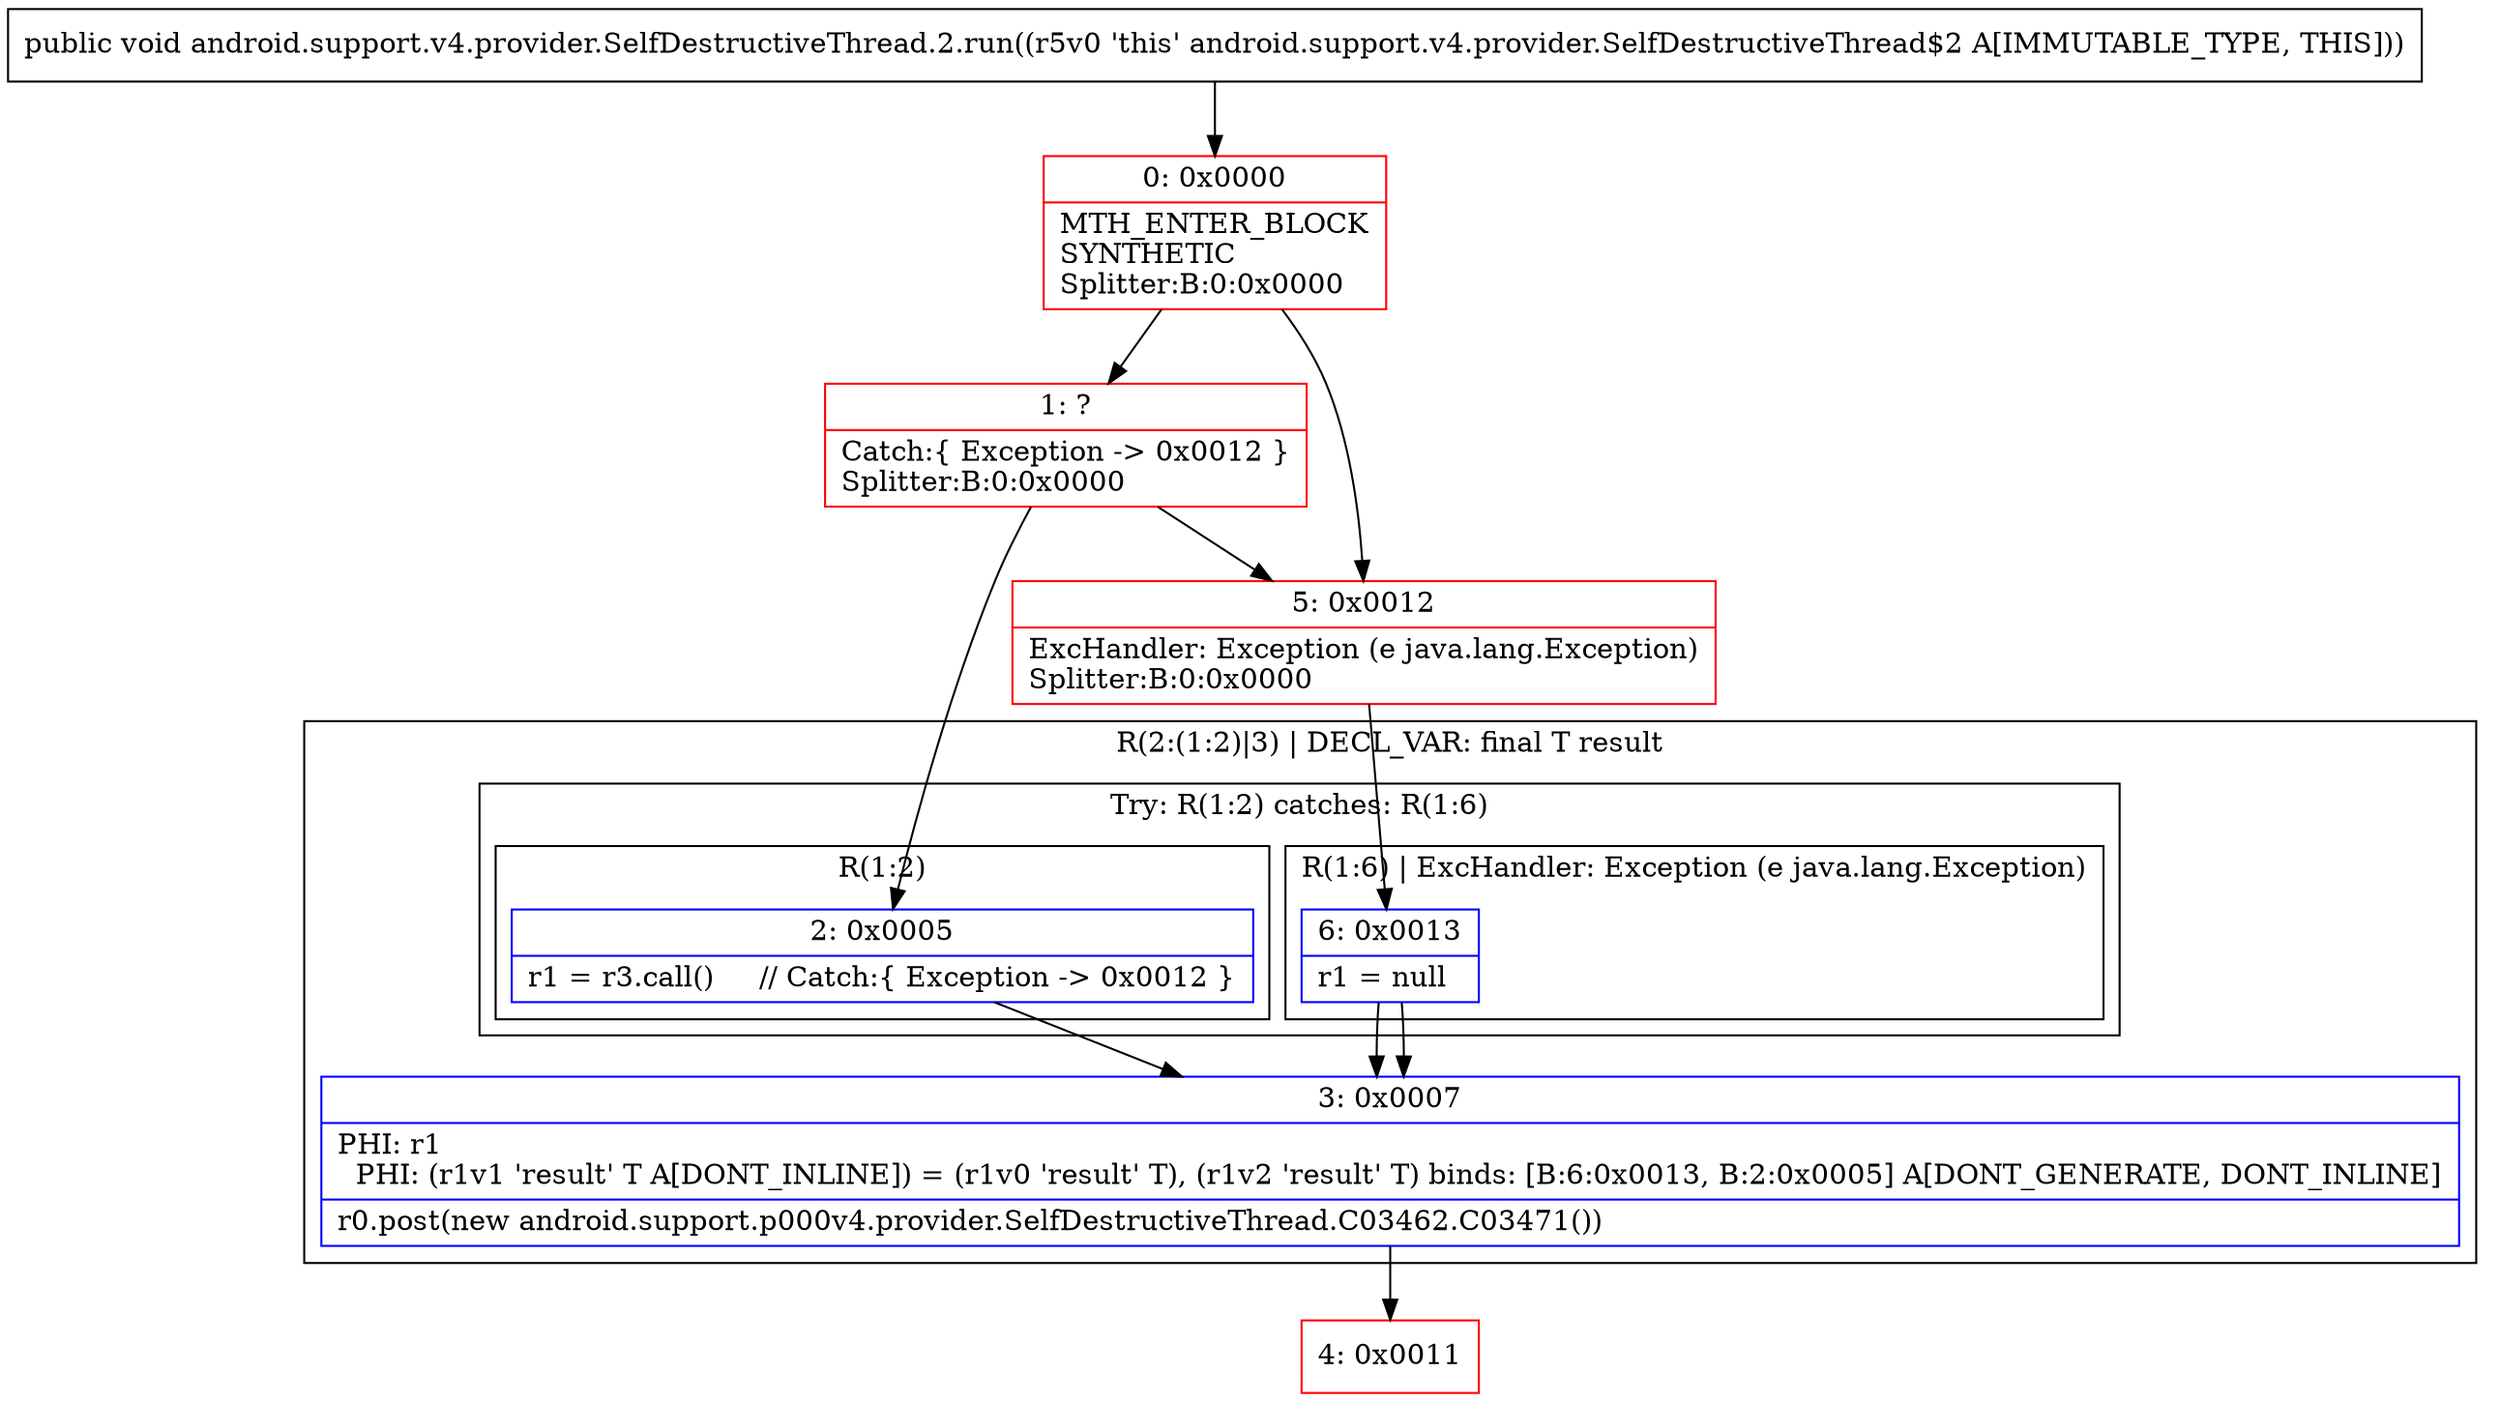digraph "CFG forandroid.support.v4.provider.SelfDestructiveThread.2.run()V" {
subgraph cluster_Region_555689620 {
label = "R(2:(1:2)|3) | DECL_VAR: final T result\l";
node [shape=record,color=blue];
subgraph cluster_TryCatchRegion_1507839796 {
label = "Try: R(1:2) catches: R(1:6)";
node [shape=record,color=blue];
subgraph cluster_Region_653198297 {
label = "R(1:2)";
node [shape=record,color=blue];
Node_2 [shape=record,label="{2\:\ 0x0005|r1 = r3.call()     \/\/ Catch:\{ Exception \-\> 0x0012 \}\l}"];
}
subgraph cluster_Region_1000987027 {
label = "R(1:6) | ExcHandler: Exception (e java.lang.Exception)\l";
node [shape=record,color=blue];
Node_6 [shape=record,label="{6\:\ 0x0013|r1 = null\l}"];
}
}
Node_3 [shape=record,label="{3\:\ 0x0007|PHI: r1 \l  PHI: (r1v1 'result' T A[DONT_INLINE]) = (r1v0 'result' T), (r1v2 'result' T) binds: [B:6:0x0013, B:2:0x0005] A[DONT_GENERATE, DONT_INLINE]\l|r0.post(new android.support.p000v4.provider.SelfDestructiveThread.C03462.C03471())\l}"];
}
subgraph cluster_Region_1000987027 {
label = "R(1:6) | ExcHandler: Exception (e java.lang.Exception)\l";
node [shape=record,color=blue];
Node_6 [shape=record,label="{6\:\ 0x0013|r1 = null\l}"];
}
Node_0 [shape=record,color=red,label="{0\:\ 0x0000|MTH_ENTER_BLOCK\lSYNTHETIC\lSplitter:B:0:0x0000\l}"];
Node_1 [shape=record,color=red,label="{1\:\ ?|Catch:\{ Exception \-\> 0x0012 \}\lSplitter:B:0:0x0000\l}"];
Node_4 [shape=record,color=red,label="{4\:\ 0x0011}"];
Node_5 [shape=record,color=red,label="{5\:\ 0x0012|ExcHandler: Exception (e java.lang.Exception)\lSplitter:B:0:0x0000\l}"];
MethodNode[shape=record,label="{public void android.support.v4.provider.SelfDestructiveThread.2.run((r5v0 'this' android.support.v4.provider.SelfDestructiveThread$2 A[IMMUTABLE_TYPE, THIS])) }"];
MethodNode -> Node_0;
Node_2 -> Node_3;
Node_6 -> Node_3;
Node_3 -> Node_4;
Node_6 -> Node_3;
Node_0 -> Node_1;
Node_0 -> Node_5;
Node_1 -> Node_2;
Node_1 -> Node_5;
Node_5 -> Node_6;
}


